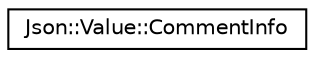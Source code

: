 digraph "Graphical Class Hierarchy"
{
 // LATEX_PDF_SIZE
  edge [fontname="Helvetica",fontsize="10",labelfontname="Helvetica",labelfontsize="10"];
  node [fontname="Helvetica",fontsize="10",shape=record];
  rankdir="LR";
  Node0 [label="Json::Value::CommentInfo",height=0.2,width=0.4,color="black", fillcolor="white", style="filled",URL="$struct_json_1_1_value_1_1_comment_info.html",tooltip=" "];
}
